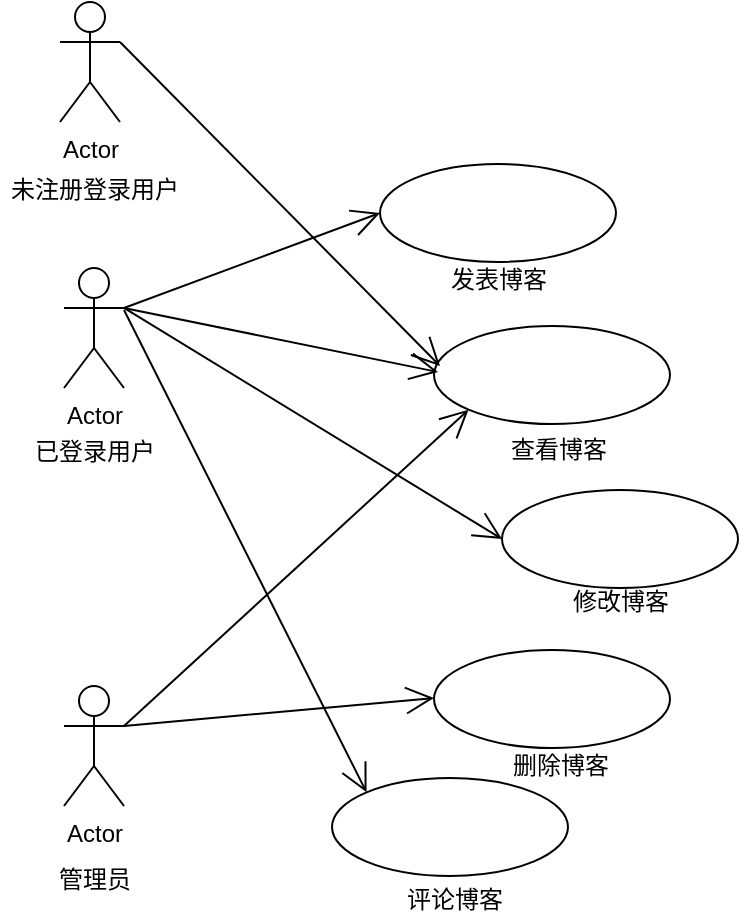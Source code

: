 <mxfile version="15.2.7" type="device"><diagram id="wFE0QG_FPsp0jaGvCLVb" name="Page-1"><mxGraphModel dx="1024" dy="592" grid="0" gridSize="10" guides="1" tooltips="1" connect="1" arrows="1" fold="1" page="0" pageScale="1" pageWidth="2339" pageHeight="3300" math="0" shadow="0"><root><mxCell id="0"/><mxCell id="1" parent="0"/><mxCell id="-t0jbA8UKXCqikDOT0D4-9" value="Actor" style="shape=umlActor;verticalLabelPosition=bottom;verticalAlign=top;html=1;" parent="1" vertex="1"><mxGeometry x="52" y="185" width="30" height="60" as="geometry"/></mxCell><mxCell id="-t0jbA8UKXCqikDOT0D4-10" value="已登录用户" style="text;html=1;align=center;verticalAlign=middle;resizable=0;points=[];autosize=1;strokeColor=none;fillColor=none;" parent="1" vertex="1"><mxGeometry x="32" y="268" width="70" height="18" as="geometry"/></mxCell><mxCell id="-t0jbA8UKXCqikDOT0D4-12" value="" style="ellipse;whiteSpace=wrap;html=1;" parent="1" vertex="1"><mxGeometry x="210" y="133" width="118" height="49" as="geometry"/></mxCell><mxCell id="-t0jbA8UKXCqikDOT0D4-13" value="" style="ellipse;whiteSpace=wrap;html=1;" parent="1" vertex="1"><mxGeometry x="237" y="214" width="118" height="49" as="geometry"/></mxCell><mxCell id="-t0jbA8UKXCqikDOT0D4-14" value="" style="ellipse;whiteSpace=wrap;html=1;" parent="1" vertex="1"><mxGeometry x="271" y="296" width="118" height="49" as="geometry"/></mxCell><mxCell id="-t0jbA8UKXCqikDOT0D4-15" value="" style="ellipse;whiteSpace=wrap;html=1;" parent="1" vertex="1"><mxGeometry x="237" y="376" width="118" height="49" as="geometry"/></mxCell><mxCell id="-t0jbA8UKXCqikDOT0D4-16" value="" style="ellipse;whiteSpace=wrap;html=1;" parent="1" vertex="1"><mxGeometry x="186" y="440" width="118" height="49" as="geometry"/></mxCell><mxCell id="-t0jbA8UKXCqikDOT0D4-19" value="" style="endArrow=open;endFill=1;endSize=12;html=1;exitX=1;exitY=0.333;exitDx=0;exitDy=0;exitPerimeter=0;entryX=0;entryY=0.5;entryDx=0;entryDy=0;" parent="1" source="-t0jbA8UKXCqikDOT0D4-9" target="-t0jbA8UKXCqikDOT0D4-12" edge="1"><mxGeometry width="160" relative="1" as="geometry"><mxPoint x="81" y="191" as="sourcePoint"/><mxPoint x="241" y="191" as="targetPoint"/></mxGeometry></mxCell><mxCell id="-t0jbA8UKXCqikDOT0D4-20" value="" style="endArrow=open;endFill=1;endSize=12;html=1;exitX=1;exitY=0.333;exitDx=0;exitDy=0;exitPerimeter=0;" parent="1" source="-t0jbA8UKXCqikDOT0D4-9" edge="1"><mxGeometry width="160" relative="1" as="geometry"><mxPoint x="79" y="237" as="sourcePoint"/><mxPoint x="239" y="237" as="targetPoint"/></mxGeometry></mxCell><mxCell id="-t0jbA8UKXCqikDOT0D4-21" value="" style="endArrow=open;endFill=1;endSize=12;html=1;exitX=1;exitY=0.333;exitDx=0;exitDy=0;exitPerimeter=0;entryX=0;entryY=0.5;entryDx=0;entryDy=0;" parent="1" source="-t0jbA8UKXCqikDOT0D4-9" target="-t0jbA8UKXCqikDOT0D4-14" edge="1"><mxGeometry width="160" relative="1" as="geometry"><mxPoint x="137" y="282" as="sourcePoint"/><mxPoint x="297" y="282" as="targetPoint"/></mxGeometry></mxCell><mxCell id="-t0jbA8UKXCqikDOT0D4-31" value="Actor" style="shape=umlActor;verticalLabelPosition=bottom;verticalAlign=top;html=1;" parent="1" vertex="1"><mxGeometry x="52" y="394" width="30" height="60" as="geometry"/></mxCell><mxCell id="-t0jbA8UKXCqikDOT0D4-32" value="" style="endArrow=open;endFill=1;endSize=12;html=1;entryX=0;entryY=0;entryDx=0;entryDy=0;" parent="1" target="-t0jbA8UKXCqikDOT0D4-16" edge="1"><mxGeometry width="160" relative="1" as="geometry"><mxPoint x="82" y="206" as="sourcePoint"/><mxPoint x="296" y="372" as="targetPoint"/></mxGeometry></mxCell><mxCell id="-t0jbA8UKXCqikDOT0D4-41" value="" style="endArrow=open;endFill=1;endSize=12;html=1;exitX=1;exitY=0.333;exitDx=0;exitDy=0;exitPerimeter=0;" parent="1" source="-t0jbA8UKXCqikDOT0D4-31" edge="1"><mxGeometry width="160" relative="1" as="geometry"><mxPoint x="89" y="415" as="sourcePoint"/><mxPoint x="237" y="400" as="targetPoint"/></mxGeometry></mxCell><mxCell id="-t0jbA8UKXCqikDOT0D4-43" value="管理员" style="text;html=1;align=center;verticalAlign=middle;resizable=0;points=[];autosize=1;strokeColor=none;fillColor=none;" parent="1" vertex="1"><mxGeometry x="44" y="482" width="46" height="18" as="geometry"/></mxCell><mxCell id="Uss_-hyCXCb5Vj8wRF58-1" value="发表博客" style="text;html=1;align=center;verticalAlign=middle;resizable=0;points=[];autosize=1;strokeColor=none;fillColor=none;" parent="1" vertex="1"><mxGeometry x="240" y="182" width="58" height="18" as="geometry"/></mxCell><mxCell id="Uss_-hyCXCb5Vj8wRF58-2" value="&lt;span&gt;查看博客&lt;/span&gt;" style="text;html=1;align=center;verticalAlign=middle;resizable=0;points=[];autosize=1;strokeColor=none;fillColor=none;" parent="1" vertex="1"><mxGeometry x="270" y="267" width="58" height="18" as="geometry"/></mxCell><mxCell id="Uss_-hyCXCb5Vj8wRF58-3" value="&lt;span&gt;修改博客&lt;/span&gt;" style="text;html=1;align=center;verticalAlign=middle;resizable=0;points=[];autosize=1;strokeColor=none;fillColor=none;" parent="1" vertex="1"><mxGeometry x="301" y="343" width="58" height="18" as="geometry"/></mxCell><mxCell id="Uss_-hyCXCb5Vj8wRF58-4" value="&lt;span&gt;删除博客&lt;/span&gt;" style="text;html=1;align=center;verticalAlign=middle;resizable=0;points=[];autosize=1;strokeColor=none;fillColor=none;" parent="1" vertex="1"><mxGeometry x="271" y="425" width="58" height="18" as="geometry"/></mxCell><mxCell id="Uss_-hyCXCb5Vj8wRF58-5" value="&lt;span&gt;评论博客&lt;/span&gt;" style="text;html=1;align=center;verticalAlign=middle;resizable=0;points=[];autosize=1;strokeColor=none;fillColor=none;" parent="1" vertex="1"><mxGeometry x="218" y="492" width="58" height="18" as="geometry"/></mxCell><mxCell id="Uss_-hyCXCb5Vj8wRF58-7" value="Actor" style="shape=umlActor;verticalLabelPosition=bottom;verticalAlign=top;html=1;" parent="1" vertex="1"><mxGeometry x="50" y="52" width="30" height="60" as="geometry"/></mxCell><mxCell id="Uss_-hyCXCb5Vj8wRF58-9" value="未注册登录用户" style="text;html=1;align=center;verticalAlign=middle;resizable=0;points=[];autosize=1;strokeColor=none;fillColor=none;" parent="1" vertex="1"><mxGeometry x="20" y="137" width="94" height="18" as="geometry"/></mxCell><mxCell id="Uss_-hyCXCb5Vj8wRF58-10" value="" style="endArrow=open;endFill=1;endSize=12;html=1;exitX=1;exitY=0.333;exitDx=0;exitDy=0;exitPerimeter=0;" parent="1" source="Uss_-hyCXCb5Vj8wRF58-7" edge="1"><mxGeometry width="160" relative="1" as="geometry"><mxPoint x="80" y="82" as="sourcePoint"/><mxPoint x="240" y="234" as="targetPoint"/></mxGeometry></mxCell><mxCell id="Uss_-hyCXCb5Vj8wRF58-11" value="" style="endArrow=open;endFill=1;endSize=12;html=1;entryX=0;entryY=1;entryDx=0;entryDy=0;exitX=1;exitY=0.333;exitDx=0;exitDy=0;exitPerimeter=0;" parent="1" source="-t0jbA8UKXCqikDOT0D4-31" target="-t0jbA8UKXCqikDOT0D4-13" edge="1"><mxGeometry width="160" relative="1" as="geometry"><mxPoint x="88" y="414" as="sourcePoint"/><mxPoint x="175" y="350" as="targetPoint"/></mxGeometry></mxCell></root></mxGraphModel></diagram></mxfile>